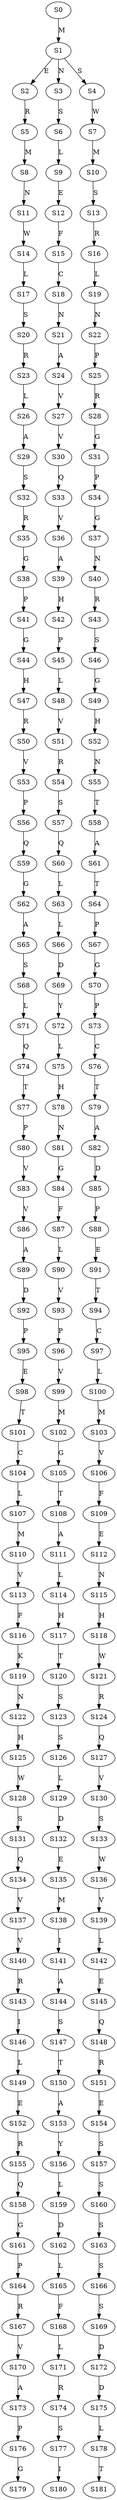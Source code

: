 strict digraph  {
	S0 -> S1 [ label = M ];
	S1 -> S2 [ label = E ];
	S1 -> S3 [ label = N ];
	S1 -> S4 [ label = S ];
	S2 -> S5 [ label = R ];
	S3 -> S6 [ label = S ];
	S4 -> S7 [ label = W ];
	S5 -> S8 [ label = M ];
	S6 -> S9 [ label = L ];
	S7 -> S10 [ label = M ];
	S8 -> S11 [ label = N ];
	S9 -> S12 [ label = E ];
	S10 -> S13 [ label = S ];
	S11 -> S14 [ label = W ];
	S12 -> S15 [ label = F ];
	S13 -> S16 [ label = R ];
	S14 -> S17 [ label = L ];
	S15 -> S18 [ label = C ];
	S16 -> S19 [ label = L ];
	S17 -> S20 [ label = S ];
	S18 -> S21 [ label = N ];
	S19 -> S22 [ label = N ];
	S20 -> S23 [ label = R ];
	S21 -> S24 [ label = A ];
	S22 -> S25 [ label = P ];
	S23 -> S26 [ label = L ];
	S24 -> S27 [ label = V ];
	S25 -> S28 [ label = R ];
	S26 -> S29 [ label = A ];
	S27 -> S30 [ label = V ];
	S28 -> S31 [ label = G ];
	S29 -> S32 [ label = S ];
	S30 -> S33 [ label = Q ];
	S31 -> S34 [ label = P ];
	S32 -> S35 [ label = R ];
	S33 -> S36 [ label = V ];
	S34 -> S37 [ label = G ];
	S35 -> S38 [ label = G ];
	S36 -> S39 [ label = A ];
	S37 -> S40 [ label = N ];
	S38 -> S41 [ label = P ];
	S39 -> S42 [ label = H ];
	S40 -> S43 [ label = R ];
	S41 -> S44 [ label = G ];
	S42 -> S45 [ label = P ];
	S43 -> S46 [ label = S ];
	S44 -> S47 [ label = H ];
	S45 -> S48 [ label = L ];
	S46 -> S49 [ label = G ];
	S47 -> S50 [ label = R ];
	S48 -> S51 [ label = V ];
	S49 -> S52 [ label = H ];
	S50 -> S53 [ label = V ];
	S51 -> S54 [ label = R ];
	S52 -> S55 [ label = N ];
	S53 -> S56 [ label = P ];
	S54 -> S57 [ label = S ];
	S55 -> S58 [ label = T ];
	S56 -> S59 [ label = Q ];
	S57 -> S60 [ label = Q ];
	S58 -> S61 [ label = A ];
	S59 -> S62 [ label = G ];
	S60 -> S63 [ label = L ];
	S61 -> S64 [ label = T ];
	S62 -> S65 [ label = A ];
	S63 -> S66 [ label = L ];
	S64 -> S67 [ label = P ];
	S65 -> S68 [ label = S ];
	S66 -> S69 [ label = D ];
	S67 -> S70 [ label = G ];
	S68 -> S71 [ label = L ];
	S69 -> S72 [ label = Y ];
	S70 -> S73 [ label = P ];
	S71 -> S74 [ label = Q ];
	S72 -> S75 [ label = L ];
	S73 -> S76 [ label = C ];
	S74 -> S77 [ label = T ];
	S75 -> S78 [ label = H ];
	S76 -> S79 [ label = T ];
	S77 -> S80 [ label = P ];
	S78 -> S81 [ label = N ];
	S79 -> S82 [ label = A ];
	S80 -> S83 [ label = V ];
	S81 -> S84 [ label = G ];
	S82 -> S85 [ label = D ];
	S83 -> S86 [ label = V ];
	S84 -> S87 [ label = F ];
	S85 -> S88 [ label = P ];
	S86 -> S89 [ label = A ];
	S87 -> S90 [ label = L ];
	S88 -> S91 [ label = E ];
	S89 -> S92 [ label = D ];
	S90 -> S93 [ label = V ];
	S91 -> S94 [ label = T ];
	S92 -> S95 [ label = P ];
	S93 -> S96 [ label = P ];
	S94 -> S97 [ label = C ];
	S95 -> S98 [ label = E ];
	S96 -> S99 [ label = V ];
	S97 -> S100 [ label = L ];
	S98 -> S101 [ label = T ];
	S99 -> S102 [ label = M ];
	S100 -> S103 [ label = M ];
	S101 -> S104 [ label = C ];
	S102 -> S105 [ label = G ];
	S103 -> S106 [ label = V ];
	S104 -> S107 [ label = L ];
	S105 -> S108 [ label = T ];
	S106 -> S109 [ label = F ];
	S107 -> S110 [ label = M ];
	S108 -> S111 [ label = A ];
	S109 -> S112 [ label = E ];
	S110 -> S113 [ label = V ];
	S111 -> S114 [ label = L ];
	S112 -> S115 [ label = N ];
	S113 -> S116 [ label = F ];
	S114 -> S117 [ label = H ];
	S115 -> S118 [ label = H ];
	S116 -> S119 [ label = K ];
	S117 -> S120 [ label = T ];
	S118 -> S121 [ label = W ];
	S119 -> S122 [ label = N ];
	S120 -> S123 [ label = S ];
	S121 -> S124 [ label = R ];
	S122 -> S125 [ label = H ];
	S123 -> S126 [ label = S ];
	S124 -> S127 [ label = Q ];
	S125 -> S128 [ label = W ];
	S126 -> S129 [ label = L ];
	S127 -> S130 [ label = V ];
	S128 -> S131 [ label = S ];
	S129 -> S132 [ label = D ];
	S130 -> S133 [ label = S ];
	S131 -> S134 [ label = Q ];
	S132 -> S135 [ label = E ];
	S133 -> S136 [ label = W ];
	S134 -> S137 [ label = V ];
	S135 -> S138 [ label = M ];
	S136 -> S139 [ label = V ];
	S137 -> S140 [ label = V ];
	S138 -> S141 [ label = I ];
	S139 -> S142 [ label = L ];
	S140 -> S143 [ label = R ];
	S141 -> S144 [ label = A ];
	S142 -> S145 [ label = E ];
	S143 -> S146 [ label = I ];
	S144 -> S147 [ label = S ];
	S145 -> S148 [ label = Q ];
	S146 -> S149 [ label = L ];
	S147 -> S150 [ label = T ];
	S148 -> S151 [ label = R ];
	S149 -> S152 [ label = E ];
	S150 -> S153 [ label = A ];
	S151 -> S154 [ label = E ];
	S152 -> S155 [ label = R ];
	S153 -> S156 [ label = Y ];
	S154 -> S157 [ label = S ];
	S155 -> S158 [ label = Q ];
	S156 -> S159 [ label = L ];
	S157 -> S160 [ label = S ];
	S158 -> S161 [ label = G ];
	S159 -> S162 [ label = D ];
	S160 -> S163 [ label = S ];
	S161 -> S164 [ label = P ];
	S162 -> S165 [ label = L ];
	S163 -> S166 [ label = S ];
	S164 -> S167 [ label = R ];
	S165 -> S168 [ label = F ];
	S166 -> S169 [ label = S ];
	S167 -> S170 [ label = V ];
	S168 -> S171 [ label = L ];
	S169 -> S172 [ label = D ];
	S170 -> S173 [ label = A ];
	S171 -> S174 [ label = R ];
	S172 -> S175 [ label = D ];
	S173 -> S176 [ label = P ];
	S174 -> S177 [ label = S ];
	S175 -> S178 [ label = L ];
	S176 -> S179 [ label = G ];
	S177 -> S180 [ label = I ];
	S178 -> S181 [ label = T ];
}
